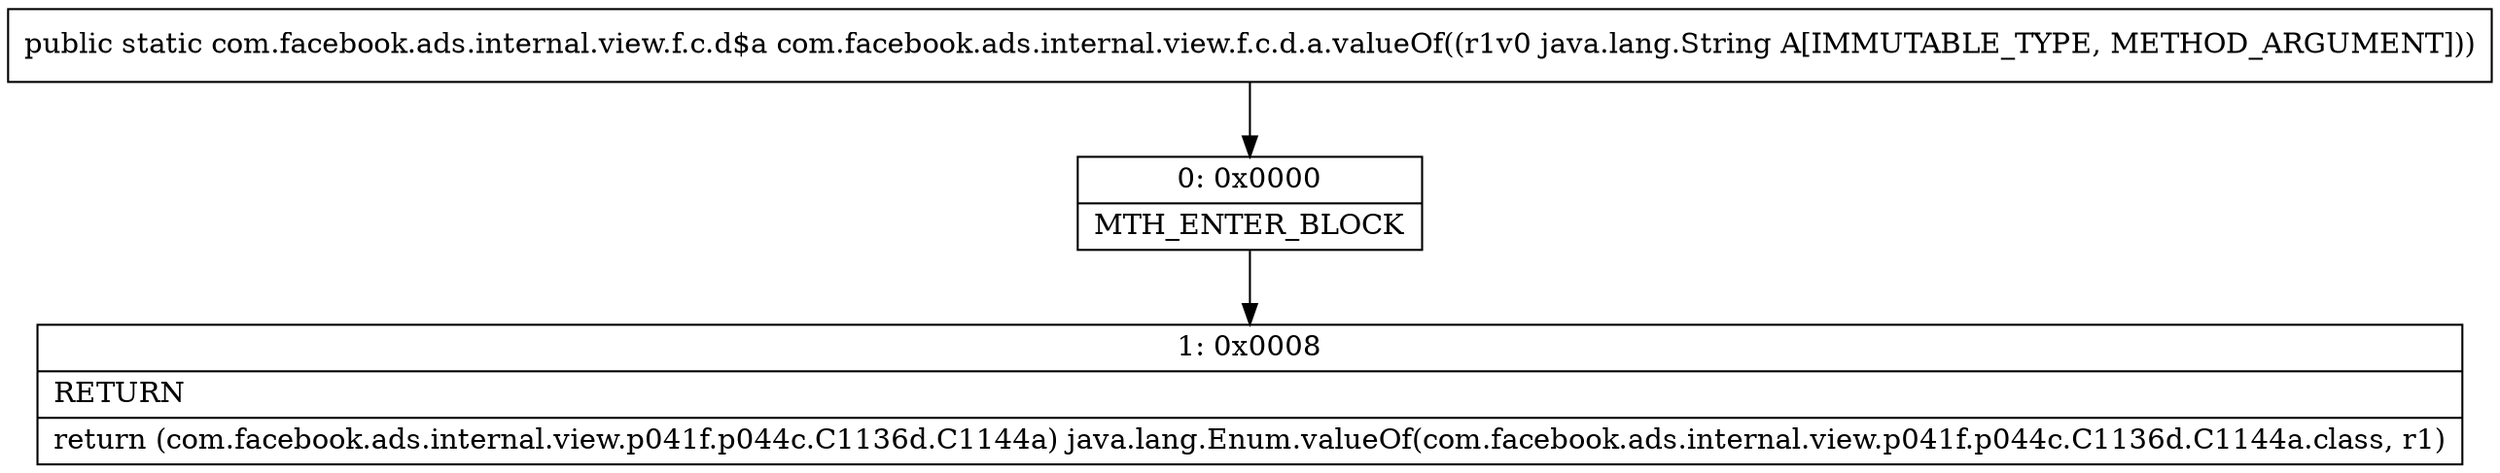 digraph "CFG forcom.facebook.ads.internal.view.f.c.d.a.valueOf(Ljava\/lang\/String;)Lcom\/facebook\/ads\/internal\/view\/f\/c\/d$a;" {
Node_0 [shape=record,label="{0\:\ 0x0000|MTH_ENTER_BLOCK\l}"];
Node_1 [shape=record,label="{1\:\ 0x0008|RETURN\l|return (com.facebook.ads.internal.view.p041f.p044c.C1136d.C1144a) java.lang.Enum.valueOf(com.facebook.ads.internal.view.p041f.p044c.C1136d.C1144a.class, r1)\l}"];
MethodNode[shape=record,label="{public static com.facebook.ads.internal.view.f.c.d$a com.facebook.ads.internal.view.f.c.d.a.valueOf((r1v0 java.lang.String A[IMMUTABLE_TYPE, METHOD_ARGUMENT])) }"];
MethodNode -> Node_0;
Node_0 -> Node_1;
}

